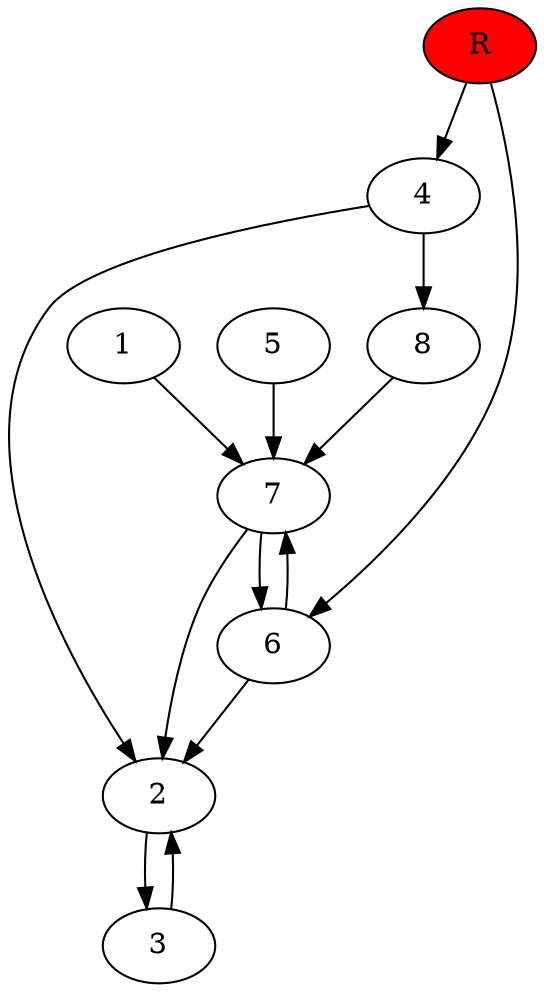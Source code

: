 digraph prb14288 {
	1
	2
	3
	4
	5
	6
	7
	8
	R [fillcolor="#ff0000" style=filled]
	1 -> 7
	2 -> 3
	3 -> 2
	4 -> 2
	4 -> 8
	5 -> 7
	6 -> 2
	6 -> 7
	7 -> 2
	7 -> 6
	8 -> 7
	R -> 4
	R -> 6
}
